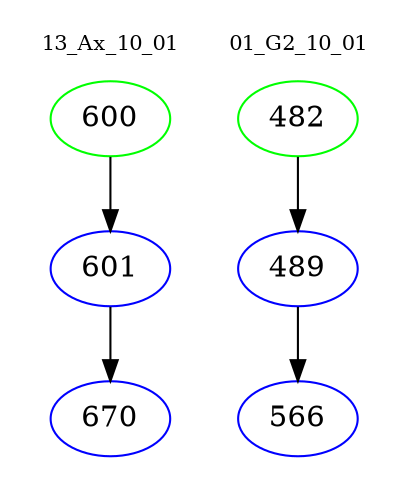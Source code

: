 digraph{
subgraph cluster_0 {
color = white
label = "13_Ax_10_01";
fontsize=10;
T0_600 [label="600", color="green"]
T0_600 -> T0_601 [color="black"]
T0_601 [label="601", color="blue"]
T0_601 -> T0_670 [color="black"]
T0_670 [label="670", color="blue"]
}
subgraph cluster_1 {
color = white
label = "01_G2_10_01";
fontsize=10;
T1_482 [label="482", color="green"]
T1_482 -> T1_489 [color="black"]
T1_489 [label="489", color="blue"]
T1_489 -> T1_566 [color="black"]
T1_566 [label="566", color="blue"]
}
}

